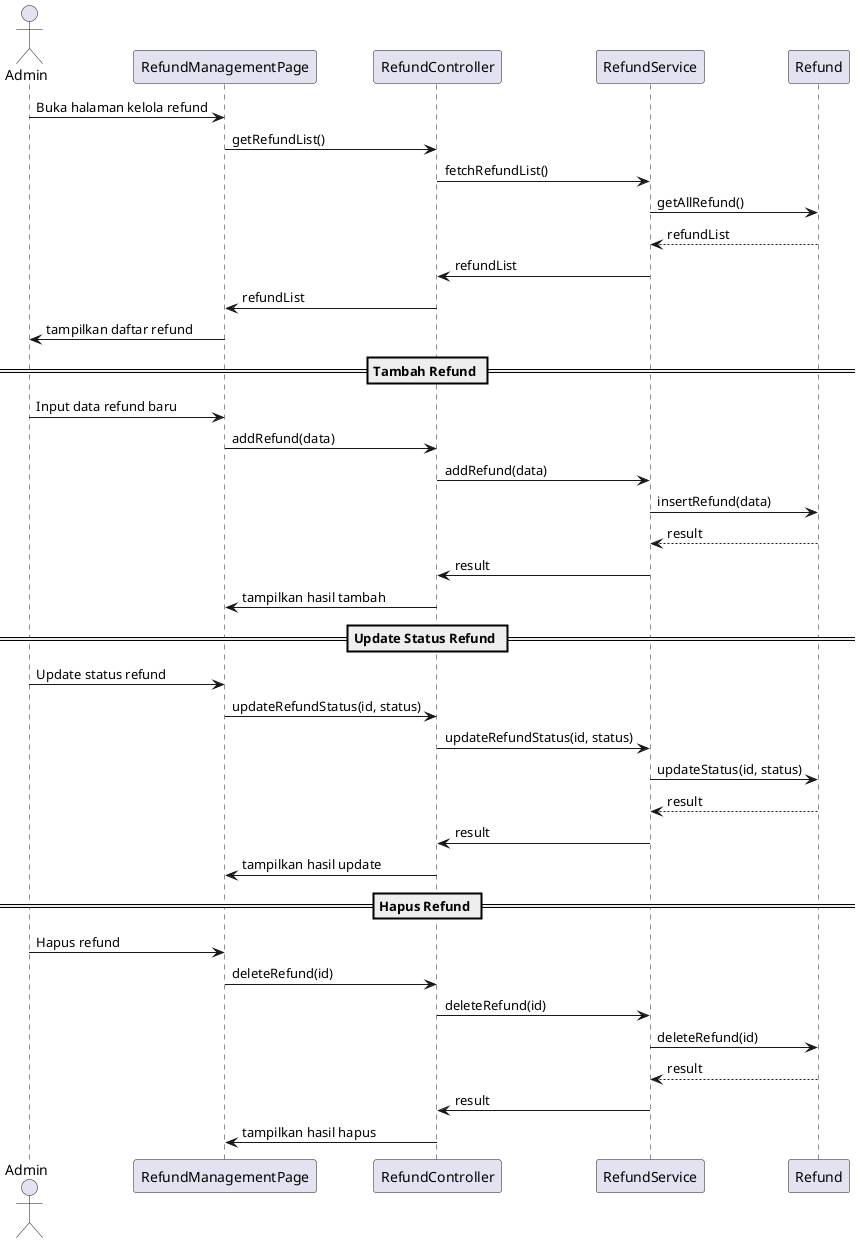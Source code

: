 @startuml
actor Admin
participant "RefundManagementPage" as UI
participant "RefundController" as Controller
participant "RefundService" as Service
participant "Refund" as RefundEntity

Admin -> UI : Buka halaman kelola refund
UI -> Controller : getRefundList()
Controller -> Service : fetchRefundList()
Service -> RefundEntity : getAllRefund()
RefundEntity --> Service : refundList
Service -> Controller : refundList
Controller -> UI : refundList
UI -> Admin : tampilkan daftar refund

== Tambah Refund ==
Admin -> UI : Input data refund baru
UI -> Controller : addRefund(data)
Controller -> Service : addRefund(data)
Service -> RefundEntity : insertRefund(data)
RefundEntity --> Service : result
Service -> Controller : result
Controller -> UI : tampilkan hasil tambah

== Update Status Refund ==
Admin -> UI : Update status refund
UI -> Controller : updateRefundStatus(id, status)
Controller -> Service : updateRefundStatus(id, status)
Service -> RefundEntity : updateStatus(id, status)
RefundEntity --> Service : result
Service -> Controller : result
Controller -> UI : tampilkan hasil update

== Hapus Refund ==
Admin -> UI : Hapus refund
UI -> Controller : deleteRefund(id)
Controller -> Service : deleteRefund(id)
Service -> RefundEntity : deleteRefund(id)
RefundEntity --> Service : result
Service -> Controller : result
Controller -> UI : tampilkan hasil hapus
@enduml
